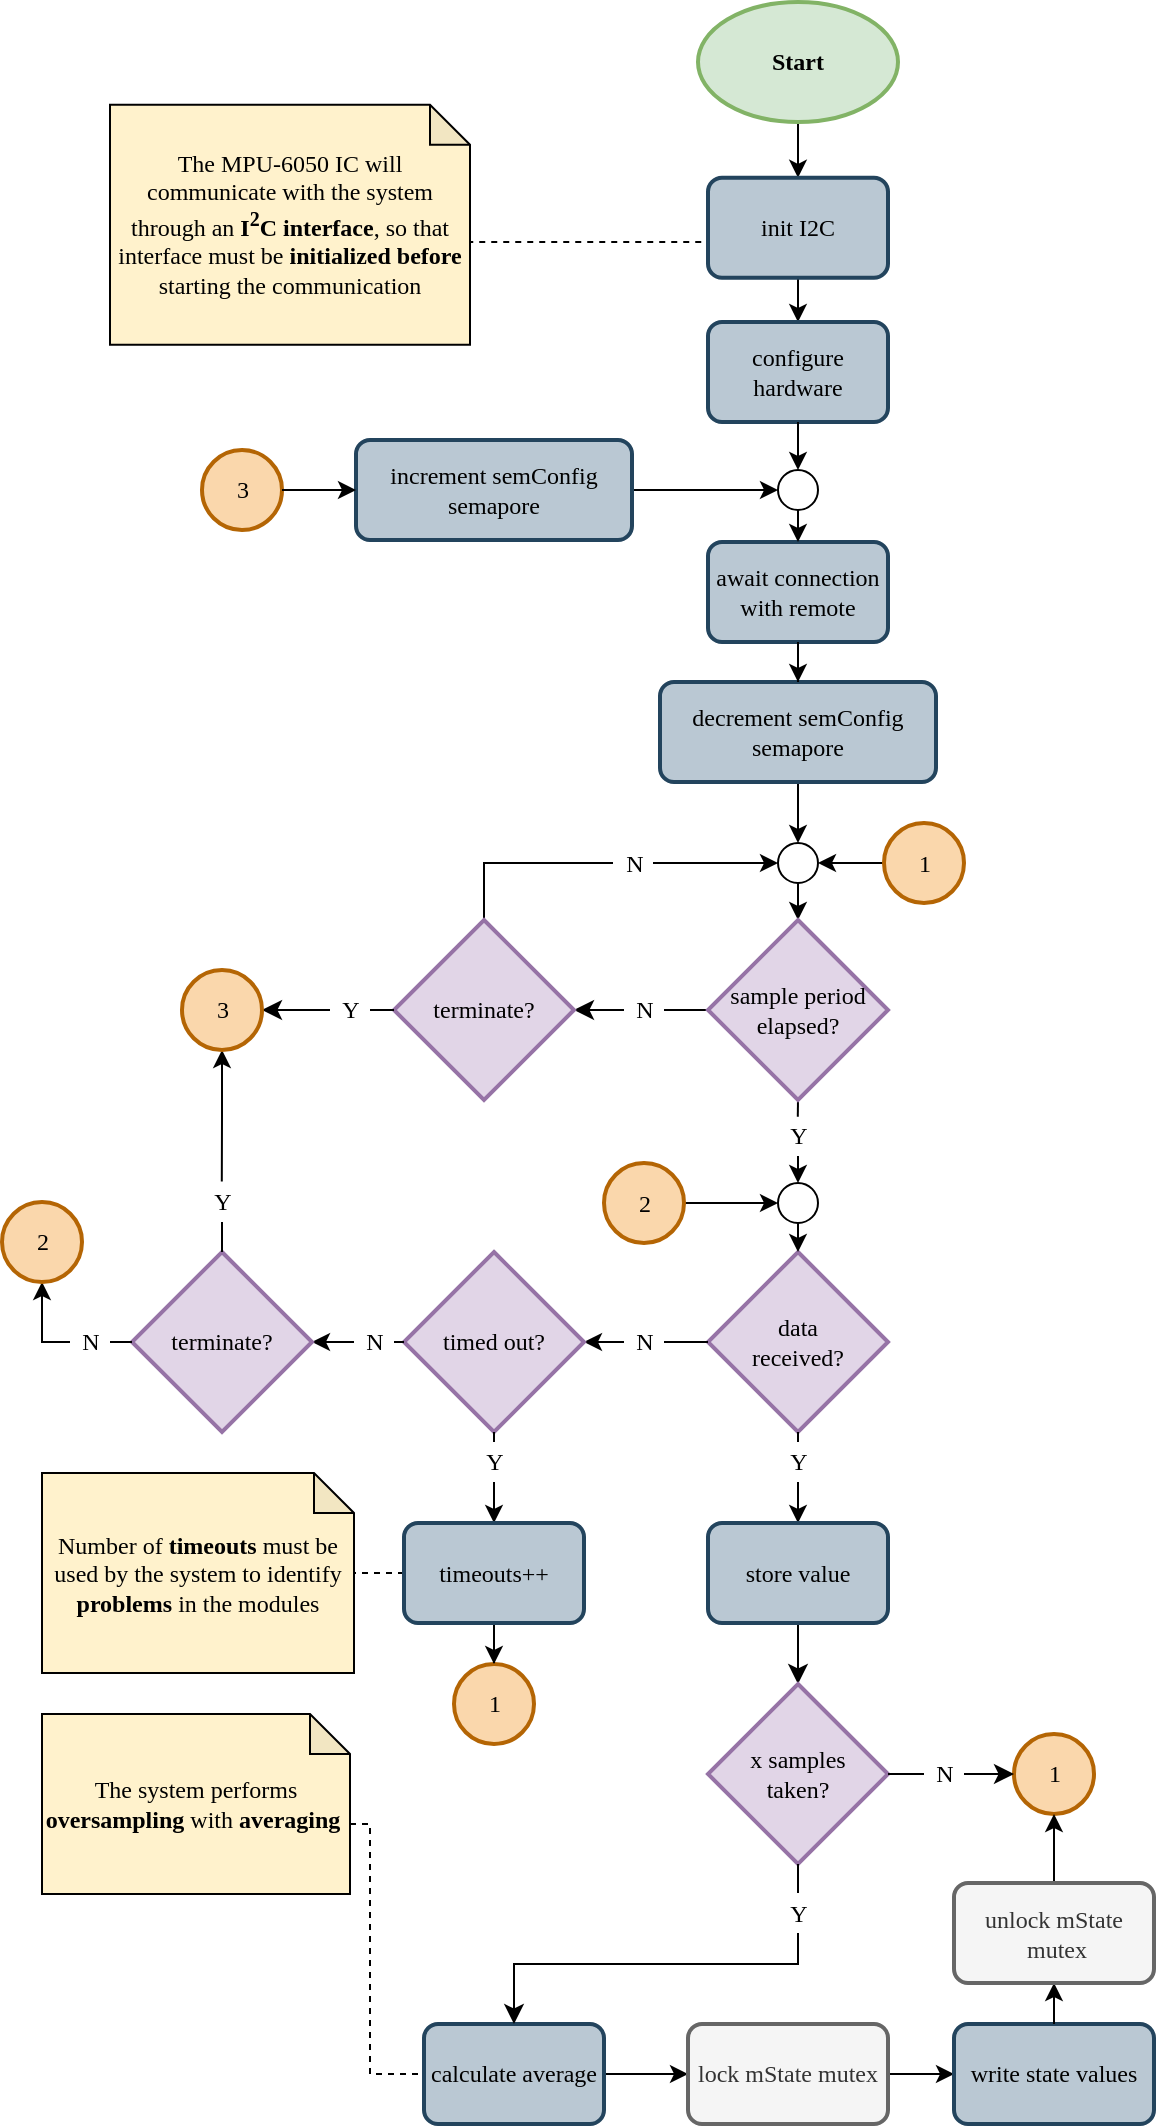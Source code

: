 <mxfile version="13.9.9" type="device"><diagram id="vXdH0S8YqX3_sipvJm4k" name="1"><mxGraphModel dx="872" dy="1004" grid="1" gridSize="10" guides="1" tooltips="1" connect="1" arrows="1" fold="1" page="1" pageScale="1" pageWidth="1169" pageHeight="827" math="0" shadow="0"><root><mxCell id="0"/><mxCell id="1" parent="0"/><mxCell id="HOdp4e5Cy5gZrTOKMcvI-9" value="" style="edgeStyle=orthogonalEdgeStyle;rounded=0;orthogonalLoop=1;jettySize=auto;html=1;exitX=0.5;exitY=1;exitDx=0;exitDy=0;exitPerimeter=0;entryX=0.5;entryY=0;entryDx=0;entryDy=0;fontFamily=Consolas;" parent="1" source="6Pos_xS77apvVbocdfTv-4" target="z_6hdoUk1kzwaXG-YL4Q-53" edge="1"><mxGeometry relative="1" as="geometry"><mxPoint x="672" y="261.63" as="targetPoint"/></mxGeometry></mxCell><mxCell id="6Pos_xS77apvVbocdfTv-4" value="Start" style="strokeWidth=2;html=1;shape=mxgraph.flowchart.start_1;whiteSpace=wrap;fillColor=#d5e8d4;strokeColor=#82b366;fontStyle=1;fontFamily=Consolas;" parent="1" vertex="1"><mxGeometry x="624" y="170" width="100" height="60" as="geometry"/></mxCell><mxCell id="6Pos_xS77apvVbocdfTv-24" style="edgeStyle=orthogonalEdgeStyle;rounded=0;orthogonalLoop=1;jettySize=auto;html=1;exitX=0.5;exitY=1;exitDx=0;exitDy=0;exitPerimeter=0;entryX=0.5;entryY=0;entryDx=0;entryDy=0;fontFamily=Consolas;" parent="1" source="z_6hdoUk1kzwaXG-YL4Q-9" target="z_6hdoUk1kzwaXG-YL4Q-55" edge="1"><mxGeometry relative="1" as="geometry"><mxPoint x="672" y="925.5" as="targetPoint"/></mxGeometry></mxCell><mxCell id="hB-7Ol5vUf83jxwNDLM4-17" style="edgeStyle=orthogonalEdgeStyle;rounded=0;orthogonalLoop=1;jettySize=auto;html=1;exitX=0;exitY=0.5;exitDx=0;exitDy=0;exitPerimeter=0;fontFamily=Consolas;" parent="1" source="z_6hdoUk1kzwaXG-YL4Q-7" target="5N7eKwdQCnaQDBQl-9mk-26" edge="1"><mxGeometry relative="1" as="geometry"><mxPoint x="672" y="755.5" as="targetPoint"/><Array as="points"><mxPoint x="522" y="840.5"/></Array></mxGeometry></mxCell><mxCell id="6Pos_xS77apvVbocdfTv-21" value="data&lt;br&gt;received?" style="strokeWidth=2;html=1;shape=mxgraph.flowchart.decision;whiteSpace=wrap;fillColor=#e1d5e7;strokeColor=#9673a6;fontFamily=Consolas;" parent="1" vertex="1"><mxGeometry x="629" y="795" width="90" height="90" as="geometry"/></mxCell><mxCell id="hB-7Ol5vUf83jxwNDLM4-15" style="edgeStyle=orthogonalEdgeStyle;rounded=0;orthogonalLoop=1;jettySize=auto;html=1;exitX=0.5;exitY=1;exitDx=0;exitDy=0;exitPerimeter=0;entryX=0.5;entryY=0;entryDx=0;entryDy=0;entryPerimeter=0;fontFamily=Consolas;" parent="1" source="5N7eKwdQCnaQDBQl-9mk-2" target="6Pos_xS77apvVbocdfTv-21" edge="1"><mxGeometry relative="1" as="geometry"/></mxCell><mxCell id="HOdp4e5Cy5gZrTOKMcvI-8" style="edgeStyle=orthogonalEdgeStyle;rounded=0;orthogonalLoop=1;jettySize=auto;html=1;exitX=0.5;exitY=1;exitDx=0;exitDy=0;entryX=0.5;entryY=0;entryDx=0;entryDy=0;fontFamily=Consolas;" parent="1" source="z_6hdoUk1kzwaXG-YL4Q-53" target="z_6hdoUk1kzwaXG-YL4Q-54" edge="1"><mxGeometry relative="1" as="geometry"><mxPoint x="672" y="311.63" as="sourcePoint"/><mxPoint x="672" y="341.63" as="targetPoint"/><Array as="points"/></mxGeometry></mxCell><mxCell id="hB-7Ol5vUf83jxwNDLM4-10" style="edgeStyle=orthogonalEdgeStyle;rounded=0;orthogonalLoop=1;jettySize=auto;html=1;exitX=0.5;exitY=1;exitDx=0;exitDy=0;entryX=0.5;entryY=0;entryDx=0;entryDy=0;entryPerimeter=0;fontFamily=Consolas;" parent="1" source="5N7eKwdQCnaQDBQl-9mk-5" target="z_6hdoUk1kzwaXG-YL4Q-22" edge="1"><mxGeometry relative="1" as="geometry"><mxPoint x="671.857" y="570.143" as="sourcePoint"/><Array as="points"/><mxPoint x="672" y="624.167" as="targetPoint"/></mxGeometry></mxCell><mxCell id="5N7eKwdQCnaQDBQl-9mk-22" style="edgeStyle=orthogonalEdgeStyle;rounded=0;orthogonalLoop=1;jettySize=auto;html=1;dashed=1;endArrow=none;endFill=0;exitX=0;exitY=0;exitDx=154;exitDy=55;exitPerimeter=0;entryX=0;entryY=0.5;entryDx=0;entryDy=0;fontFamily=Consolas;" parent="1" source="6Pos_xS77apvVbocdfTv-42" target="z_6hdoUk1kzwaXG-YL4Q-57" edge="1"><mxGeometry relative="1" as="geometry"><Array as="points"><mxPoint x="460" y="1081"/><mxPoint x="460" y="1206"/></Array></mxGeometry></mxCell><mxCell id="6Pos_xS77apvVbocdfTv-42" value="The system performs &lt;b&gt;oversampling &lt;/b&gt;with &lt;b&gt;averaging&amp;nbsp;&lt;/b&gt;" style="shape=note;html=1;backgroundOutline=1;darkOpacity=0.05;size=20;fillColor=#fff2cc;strokeColor=#000000;whiteSpace=wrap;fontFamily=Consolas;" parent="1" vertex="1"><mxGeometry x="296" y="1026" width="154" height="90" as="geometry"/></mxCell><mxCell id="5N7eKwdQCnaQDBQl-9mk-2" value="" style="ellipse;whiteSpace=wrap;html=1;aspect=fixed;fontFamily=Consolas;" parent="1" vertex="1"><mxGeometry x="664" y="760.5" width="20" height="20" as="geometry"/></mxCell><mxCell id="5N7eKwdQCnaQDBQl-9mk-3" style="edgeStyle=orthogonalEdgeStyle;rounded=0;orthogonalLoop=1;jettySize=auto;html=1;exitX=0.5;exitY=1;exitDx=0;exitDy=0;exitPerimeter=0;entryX=0.5;entryY=0;entryDx=0;entryDy=0;entryPerimeter=0;fontFamily=Consolas;" parent="1" source="6Pos_xS77apvVbocdfTv-25" target="5N7eKwdQCnaQDBQl-9mk-2" edge="1"><mxGeometry relative="1" as="geometry"><mxPoint x="672" y="739" as="sourcePoint"/><mxPoint x="672" y="771" as="targetPoint"/></mxGeometry></mxCell><mxCell id="5N7eKwdQCnaQDBQl-9mk-5" value="" style="ellipse;whiteSpace=wrap;html=1;aspect=fixed;fontFamily=Consolas;" parent="1" vertex="1"><mxGeometry x="664" y="590.5" width="20" height="20" as="geometry"/></mxCell><mxCell id="z_6hdoUk1kzwaXG-YL4Q-28" style="edgeStyle=orthogonalEdgeStyle;rounded=0;orthogonalLoop=1;jettySize=auto;html=1;exitX=0;exitY=0.5;exitDx=0;exitDy=0;exitPerimeter=0;entryX=1;entryY=0.5;entryDx=0;entryDy=0;entryPerimeter=0;startArrow=none;startFill=0;endArrow=classic;endFill=1;fontFamily=Consolas;" parent="1" source="z_6hdoUk1kzwaXG-YL4Q-31" target="z_6hdoUk1kzwaXG-YL4Q-27" edge="1"><mxGeometry relative="1" as="geometry"/></mxCell><mxCell id="z_6hdoUk1kzwaXG-YL4Q-29" style="edgeStyle=orthogonalEdgeStyle;rounded=0;orthogonalLoop=1;jettySize=auto;html=1;exitX=0.5;exitY=1;exitDx=0;exitDy=0;exitPerimeter=0;entryX=0.5;entryY=0;entryDx=0;entryDy=0;startArrow=none;startFill=0;endArrow=classic;endFill=1;fontFamily=Consolas;" parent="1" source="z_6hdoUk1kzwaXG-YL4Q-10" target="z_6hdoUk1kzwaXG-YL4Q-56" edge="1"><mxGeometry relative="1" as="geometry"><mxPoint x="522.143" y="930.357" as="targetPoint"/></mxGeometry></mxCell><mxCell id="5N7eKwdQCnaQDBQl-9mk-26" value="timed out?" style="strokeWidth=2;html=1;shape=mxgraph.flowchart.decision;whiteSpace=wrap;fillColor=#e1d5e7;strokeColor=#9673a6;fontFamily=Consolas;" parent="1" vertex="1"><mxGeometry x="477" y="795" width="90" height="90" as="geometry"/></mxCell><mxCell id="5N7eKwdQCnaQDBQl-9mk-33" style="edgeStyle=orthogonalEdgeStyle;rounded=0;orthogonalLoop=1;jettySize=auto;html=1;endArrow=classic;endFill=1;exitX=0;exitY=0.5;exitDx=0;exitDy=0;exitPerimeter=0;fontFamily=Consolas;" parent="1" source="5N7eKwdQCnaQDBQl-9mk-32" target="5N7eKwdQCnaQDBQl-9mk-5" edge="1"><mxGeometry relative="1" as="geometry"><Array as="points"><mxPoint x="717" y="600.5"/><mxPoint x="717" y="600.5"/></Array></mxGeometry></mxCell><mxCell id="5N7eKwdQCnaQDBQl-9mk-32" value="1" style="verticalLabelPosition=middle;verticalAlign=middle;html=1;shape=mxgraph.flowchart.on-page_reference;strokeWidth=2;align=center;labelPosition=center;fillColor=#fad7ac;strokeColor=#b46504;fontFamily=Consolas;" parent="1" vertex="1"><mxGeometry x="717" y="580.5" width="40" height="40" as="geometry"/></mxCell><mxCell id="5N7eKwdQCnaQDBQl-9mk-36" style="edgeStyle=orthogonalEdgeStyle;rounded=0;orthogonalLoop=1;jettySize=auto;html=1;exitX=0.5;exitY=1;exitDx=0;exitDy=0;fontFamily=Consolas;" parent="1" source="dhbMVDchRt5po0pffR-M-72" target="5N7eKwdQCnaQDBQl-9mk-5" edge="1"><mxGeometry relative="1" as="geometry"><mxPoint x="672" y="452.75" as="sourcePoint"/><mxPoint x="632" y="509.5" as="targetPoint"/><Array as="points"/></mxGeometry></mxCell><mxCell id="5N7eKwdQCnaQDBQl-9mk-37" value="1" style="verticalLabelPosition=middle;verticalAlign=middle;html=1;shape=mxgraph.flowchart.on-page_reference;strokeWidth=2;align=center;labelPosition=center;fillColor=#fad7ac;strokeColor=#b46504;fontFamily=Consolas;" parent="1" vertex="1"><mxGeometry x="502" y="1001" width="40" height="40" as="geometry"/></mxCell><mxCell id="5N7eKwdQCnaQDBQl-9mk-43" style="edgeStyle=orthogonalEdgeStyle;rounded=0;orthogonalLoop=1;jettySize=auto;html=1;endArrow=classic;endFill=1;exitX=0.5;exitY=1;exitDx=0;exitDy=0;fontFamily=Consolas;" parent="1" source="z_6hdoUk1kzwaXG-YL4Q-56" target="5N7eKwdQCnaQDBQl-9mk-37" edge="1"><mxGeometry relative="1" as="geometry"><mxPoint x="522.143" y="980.5" as="sourcePoint"/></mxGeometry></mxCell><mxCell id="5N7eKwdQCnaQDBQl-9mk-46" style="edgeStyle=orthogonalEdgeStyle;rounded=0;orthogonalLoop=1;jettySize=auto;html=1;endArrow=none;endFill=0;dashed=1;exitX=0;exitY=0.5;exitDx=0;exitDy=0;fontFamily=Consolas;" parent="1" source="z_6hdoUk1kzwaXG-YL4Q-56" target="5N7eKwdQCnaQDBQl-9mk-45" edge="1"><mxGeometry relative="1" as="geometry"><Array as="points"><mxPoint x="464" y="955.5"/></Array><mxPoint x="472" y="940.643" as="sourcePoint"/></mxGeometry></mxCell><mxCell id="5N7eKwdQCnaQDBQl-9mk-45" value="Number of &lt;b&gt;timeouts &lt;/b&gt;must be used by the system to identify &lt;b&gt;problems &lt;/b&gt;in the modules" style="shape=note;html=1;backgroundOutline=1;darkOpacity=0.05;size=20;fillColor=#fff2cc;strokeColor=#000000;whiteSpace=wrap;fontFamily=Consolas;" parent="1" vertex="1"><mxGeometry x="296" y="905.5" width="156" height="100" as="geometry"/></mxCell><mxCell id="keo9CaDxzFxGnulXJLJa-2" style="edgeStyle=orthogonalEdgeStyle;rounded=0;orthogonalLoop=1;jettySize=auto;html=1;endArrow=none;endFill=0;dashed=1;entryX=0;entryY=0.5;entryDx=0;entryDy=0;fontFamily=Consolas;exitX=0;exitY=0;exitDx=180;exitDy=70;exitPerimeter=0;" parent="1" source="keo9CaDxzFxGnulXJLJa-1" target="z_6hdoUk1kzwaXG-YL4Q-53" edge="1"><mxGeometry relative="1" as="geometry"><Array as="points"><mxPoint x="629" y="290"/></Array><mxPoint x="612" y="348.167" as="targetPoint"/></mxGeometry></mxCell><mxCell id="keo9CaDxzFxGnulXJLJa-1" value="The MPU-6050 IC will communicate with the system through an &lt;b&gt;I&lt;sup&gt;2&lt;/sup&gt;C interface&lt;/b&gt;, so that interface must be &lt;b&gt;initialized before&lt;/b&gt; starting the communication" style="shape=note;html=1;backgroundOutline=1;darkOpacity=0.05;size=20;fillColor=#fff2cc;strokeColor=#000000;whiteSpace=wrap;fontFamily=Consolas;" parent="1" vertex="1"><mxGeometry x="330" y="221.38" width="180" height="120" as="geometry"/></mxCell><mxCell id="z_6hdoUk1kzwaXG-YL4Q-17" style="edgeStyle=orthogonalEdgeStyle;rounded=0;orthogonalLoop=1;jettySize=auto;html=1;entryX=0;entryY=0.5;entryDx=0;entryDy=0;endArrow=classic;endFill=1;fontFamily=Consolas;" parent="1" source="hB-7Ol5vUf83jxwNDLM4-12" target="5N7eKwdQCnaQDBQl-9mk-5" edge="1"><mxGeometry relative="1" as="geometry"/></mxCell><mxCell id="z_6hdoUk1kzwaXG-YL4Q-26" value="" style="edgeStyle=orthogonalEdgeStyle;rounded=0;orthogonalLoop=1;jettySize=auto;html=1;startArrow=none;startFill=0;endArrow=none;endFill=0;entryX=0.5;entryY=1;entryDx=0;entryDy=0;entryPerimeter=0;exitX=0.495;exitY=0.019;exitDx=0;exitDy=0;exitPerimeter=0;fontFamily=Consolas;" parent="1" source="6Pos_xS77apvVbocdfTv-25" target="z_6hdoUk1kzwaXG-YL4Q-22" edge="1"><mxGeometry relative="1" as="geometry"><mxPoint x="672" y="729.5" as="sourcePoint"/><Array as="points"/></mxGeometry></mxCell><mxCell id="6Pos_xS77apvVbocdfTv-25" value="Y" style="text;html=1;align=center;verticalAlign=middle;resizable=0;points=[];;autosize=1;fontFamily=Consolas;" parent="1" vertex="1"><mxGeometry x="664" y="727" width="20" height="20" as="geometry"/></mxCell><mxCell id="z_6hdoUk1kzwaXG-YL4Q-7" value="N" style="text;html=1;align=center;verticalAlign=middle;resizable=0;points=[];;autosize=1;fontFamily=Consolas;" parent="1" vertex="1"><mxGeometry x="587" y="830" width="20" height="20" as="geometry"/></mxCell><mxCell id="z_6hdoUk1kzwaXG-YL4Q-8" style="edgeStyle=orthogonalEdgeStyle;rounded=0;orthogonalLoop=1;jettySize=auto;html=1;exitX=0;exitY=0.5;exitDx=0;exitDy=0;exitPerimeter=0;endArrow=none;endFill=0;fontFamily=Consolas;" parent="1" source="6Pos_xS77apvVbocdfTv-21" target="z_6hdoUk1kzwaXG-YL4Q-7" edge="1"><mxGeometry relative="1" as="geometry"><mxPoint x="567" y="839.929" as="targetPoint"/><Array as="points"><mxPoint x="607" y="840.5"/></Array><mxPoint x="627.286" y="839.929" as="sourcePoint"/></mxGeometry></mxCell><mxCell id="z_6hdoUk1kzwaXG-YL4Q-9" value="Y" style="text;html=1;align=center;verticalAlign=middle;resizable=0;points=[];;autosize=1;fontFamily=Consolas;" parent="1" vertex="1"><mxGeometry x="664" y="890" width="20" height="20" as="geometry"/></mxCell><mxCell id="z_6hdoUk1kzwaXG-YL4Q-11" style="edgeStyle=orthogonalEdgeStyle;rounded=0;orthogonalLoop=1;jettySize=auto;html=1;exitX=0.5;exitY=1;exitDx=0;exitDy=0;exitPerimeter=0;endArrow=none;endFill=0;fontFamily=Consolas;" parent="1" source="6Pos_xS77apvVbocdfTv-21" target="z_6hdoUk1kzwaXG-YL4Q-9" edge="1"><mxGeometry relative="1" as="geometry"><mxPoint x="672.034" y="925.5" as="targetPoint"/><mxPoint x="672.034" y="884.948" as="sourcePoint"/><Array as="points"><mxPoint x="672" y="895.5"/><mxPoint x="672" y="895.5"/></Array></mxGeometry></mxCell><mxCell id="hB-7Ol5vUf83jxwNDLM4-12" value="N" style="text;html=1;align=center;verticalAlign=middle;resizable=0;points=[];;autosize=1;fontFamily=Consolas;" parent="1" vertex="1"><mxGeometry x="581.5" y="590.5" width="20" height="20" as="geometry"/></mxCell><mxCell id="z_6hdoUk1kzwaXG-YL4Q-18" style="edgeStyle=orthogonalEdgeStyle;rounded=0;orthogonalLoop=1;jettySize=auto;html=1;exitX=0.5;exitY=0;exitDx=0;exitDy=0;exitPerimeter=0;entryX=0;entryY=0.5;entryDx=0;entryDy=0;endArrow=none;endFill=0;fontFamily=Consolas;" parent="1" source="z_6hdoUk1kzwaXG-YL4Q-23" target="hB-7Ol5vUf83jxwNDLM4-12" edge="1"><mxGeometry relative="1" as="geometry"><mxPoint x="494.5" y="624.167" as="sourcePoint"/><mxPoint x="662.143" y="600.69" as="targetPoint"/></mxGeometry></mxCell><mxCell id="z_6hdoUk1kzwaXG-YL4Q-63" style="edgeStyle=orthogonalEdgeStyle;rounded=0;orthogonalLoop=1;jettySize=auto;html=1;entryX=1;entryY=0.5;entryDx=0;entryDy=0;entryPerimeter=0;startArrow=none;startFill=0;endArrow=classic;endFill=1;endSize=7;fontFamily=Consolas;" parent="1" source="z_6hdoUk1kzwaXG-YL4Q-20" target="z_6hdoUk1kzwaXG-YL4Q-23" edge="1"><mxGeometry relative="1" as="geometry"/></mxCell><mxCell id="z_6hdoUk1kzwaXG-YL4Q-20" value="N" style="text;html=1;align=center;verticalAlign=middle;resizable=0;points=[];;autosize=1;fontFamily=Consolas;" parent="1" vertex="1"><mxGeometry x="587" y="664" width="20" height="20" as="geometry"/></mxCell><mxCell id="bEtiJXINlBDzAw9OZhvo-2" style="edgeStyle=orthogonalEdgeStyle;rounded=0;orthogonalLoop=1;jettySize=auto;html=1;exitX=0;exitY=0.5;exitDx=0;exitDy=0;exitPerimeter=0;fontFamily=Consolas;endArrow=none;endFill=0;" parent="1" source="z_6hdoUk1kzwaXG-YL4Q-22" target="z_6hdoUk1kzwaXG-YL4Q-20" edge="1"><mxGeometry relative="1" as="geometry"/></mxCell><mxCell id="z_6hdoUk1kzwaXG-YL4Q-22" value="sample period&lt;br&gt;elapsed?" style="strokeWidth=2;html=1;shape=mxgraph.flowchart.decision;whiteSpace=wrap;fillColor=#e1d5e7;strokeColor=#9673a6;fontFamily=Consolas;" parent="1" vertex="1"><mxGeometry x="629" y="629" width="90" height="90" as="geometry"/></mxCell><mxCell id="z_6hdoUk1kzwaXG-YL4Q-37" style="edgeStyle=orthogonalEdgeStyle;rounded=0;orthogonalLoop=1;jettySize=auto;html=1;exitX=0;exitY=0.5;exitDx=0;exitDy=0;exitPerimeter=0;entryX=1;entryY=0.5;entryDx=0;entryDy=0;startArrow=none;startFill=0;endArrow=classic;endFill=1;endSize=7;fontFamily=Consolas;entryPerimeter=0;" parent="1" source="z_6hdoUk1kzwaXG-YL4Q-39" target="kaji1xdv02tVQEB2J1eJ-7" edge="1"><mxGeometry relative="1" as="geometry"><mxPoint x="386" y="694" as="targetPoint"/></mxGeometry></mxCell><mxCell id="z_6hdoUk1kzwaXG-YL4Q-23" value="terminate?" style="strokeWidth=2;html=1;shape=mxgraph.flowchart.decision;whiteSpace=wrap;fillColor=#e1d5e7;strokeColor=#9673a6;fontFamily=Consolas;" parent="1" vertex="1"><mxGeometry x="472" y="629" width="90" height="90" as="geometry"/></mxCell><mxCell id="L_51nZDtNS5oOkG_jBZE-15" style="edgeStyle=orthogonalEdgeStyle;rounded=0;orthogonalLoop=1;jettySize=auto;html=1;exitX=0;exitY=0.5;exitDx=0;exitDy=0;exitPerimeter=0;entryX=0.5;entryY=1;entryDx=0;entryDy=0;entryPerimeter=0;startArrow=none;startFill=0;endArrow=classic;endFill=1;" parent="1" source="L_51nZDtNS5oOkG_jBZE-14" target="L_51nZDtNS5oOkG_jBZE-13" edge="1"><mxGeometry relative="1" as="geometry"/></mxCell><mxCell id="z_6hdoUk1kzwaXG-YL4Q-27" value="terminate?" style="strokeWidth=2;html=1;shape=mxgraph.flowchart.decision;whiteSpace=wrap;fillColor=#e1d5e7;strokeColor=#9673a6;fontFamily=Consolas;" parent="1" vertex="1"><mxGeometry x="341" y="795" width="90" height="90" as="geometry"/></mxCell><mxCell id="z_6hdoUk1kzwaXG-YL4Q-10" value="Y" style="text;html=1;align=center;verticalAlign=middle;resizable=0;points=[];;autosize=1;fontFamily=Consolas;" parent="1" vertex="1"><mxGeometry x="512" y="890" width="20" height="20" as="geometry"/></mxCell><mxCell id="z_6hdoUk1kzwaXG-YL4Q-30" style="edgeStyle=orthogonalEdgeStyle;rounded=0;orthogonalLoop=1;jettySize=auto;html=1;exitX=0.5;exitY=1;exitDx=0;exitDy=0;exitPerimeter=0;entryX=0.5;entryY=0;entryDx=0;entryDy=0;startArrow=none;startFill=0;endArrow=none;endFill=0;fontFamily=Consolas;" parent="1" source="5N7eKwdQCnaQDBQl-9mk-26" target="z_6hdoUk1kzwaXG-YL4Q-10" edge="1"><mxGeometry relative="1" as="geometry"><mxPoint x="522" y="885.167" as="sourcePoint"/><mxPoint x="522" y="930.5" as="targetPoint"/></mxGeometry></mxCell><mxCell id="z_6hdoUk1kzwaXG-YL4Q-31" value="N" style="text;html=1;align=center;verticalAlign=middle;resizable=0;points=[];;autosize=1;fontFamily=Consolas;" parent="1" vertex="1"><mxGeometry x="452" y="830" width="20" height="20" as="geometry"/></mxCell><mxCell id="z_6hdoUk1kzwaXG-YL4Q-32" style="edgeStyle=orthogonalEdgeStyle;rounded=0;orthogonalLoop=1;jettySize=auto;html=1;exitX=0;exitY=0.5;exitDx=0;exitDy=0;exitPerimeter=0;entryX=1;entryY=0.5;entryDx=0;entryDy=0;entryPerimeter=0;startArrow=none;startFill=0;endArrow=none;endFill=0;fontFamily=Consolas;" parent="1" source="5N7eKwdQCnaQDBQl-9mk-26" target="z_6hdoUk1kzwaXG-YL4Q-31" edge="1"><mxGeometry relative="1" as="geometry"><mxPoint x="477" y="840.167" as="sourcePoint"/><mxPoint x="431" y="840.167" as="targetPoint"/></mxGeometry></mxCell><mxCell id="z_6hdoUk1kzwaXG-YL4Q-38" style="edgeStyle=orthogonalEdgeStyle;rounded=0;orthogonalLoop=1;jettySize=auto;html=1;exitX=0.5;exitY=1;exitDx=0;exitDy=0;startArrow=none;startFill=0;endArrow=none;endFill=0;endSize=7;fontFamily=Consolas;" parent="1" source="z_6hdoUk1kzwaXG-YL4Q-41" target="z_6hdoUk1kzwaXG-YL4Q-27" edge="1"><mxGeometry relative="1" as="geometry"><Array as="points"><mxPoint x="386" y="790.5"/><mxPoint x="386" y="790.5"/></Array></mxGeometry></mxCell><mxCell id="z_6hdoUk1kzwaXG-YL4Q-39" value="Y" style="text;html=1;align=center;verticalAlign=middle;resizable=0;points=[];;autosize=1;fontFamily=Consolas;" parent="1" vertex="1"><mxGeometry x="440" y="664" width="20" height="20" as="geometry"/></mxCell><mxCell id="z_6hdoUk1kzwaXG-YL4Q-40" style="edgeStyle=orthogonalEdgeStyle;rounded=0;orthogonalLoop=1;jettySize=auto;html=1;exitX=0;exitY=0.5;exitDx=0;exitDy=0;exitPerimeter=0;startArrow=none;startFill=0;endArrow=none;endFill=0;endSize=7;fontFamily=Consolas;" parent="1" source="z_6hdoUk1kzwaXG-YL4Q-23" target="z_6hdoUk1kzwaXG-YL4Q-39" edge="1"><mxGeometry relative="1" as="geometry"><mxPoint x="452.143" y="674.024" as="sourcePoint"/><mxPoint x="385.952" y="704.024" as="targetPoint"/><Array as="points"><mxPoint x="460" y="674"/><mxPoint x="460" y="674"/></Array></mxGeometry></mxCell><mxCell id="z_6hdoUk1kzwaXG-YL4Q-41" value="Y" style="text;html=1;align=center;verticalAlign=middle;resizable=0;points=[];;autosize=1;fontFamily=Consolas;" parent="1" vertex="1"><mxGeometry x="376" y="760" width="20" height="20" as="geometry"/></mxCell><mxCell id="z_6hdoUk1kzwaXG-YL4Q-42" style="edgeStyle=orthogonalEdgeStyle;rounded=0;orthogonalLoop=1;jettySize=auto;html=1;startArrow=classic;startFill=1;endArrow=none;endFill=0;endSize=7;entryX=0.495;entryY=-0.014;entryDx=0;entryDy=0;entryPerimeter=0;fontFamily=Consolas;" parent="1" source="kaji1xdv02tVQEB2J1eJ-7" target="z_6hdoUk1kzwaXG-YL4Q-41" edge="1"><mxGeometry relative="1" as="geometry"><mxPoint x="386" y="744" as="sourcePoint"/><mxPoint x="386.065" y="795.0" as="targetPoint"/></mxGeometry></mxCell><mxCell id="z_6hdoUk1kzwaXG-YL4Q-49" value="1" style="verticalLabelPosition=middle;verticalAlign=middle;html=1;shape=mxgraph.flowchart.on-page_reference;strokeWidth=2;align=center;labelPosition=center;fillColor=#fad7ac;strokeColor=#b46504;fontFamily=Consolas;" parent="1" vertex="1"><mxGeometry x="782" y="1036" width="40" height="40" as="geometry"/></mxCell><mxCell id="z_6hdoUk1kzwaXG-YL4Q-53" value="init I2C" style="rounded=1;whiteSpace=wrap;html=1;absoluteArcSize=1;arcSize=14;strokeWidth=2;fillColor=#bac8d3;strokeColor=#23445d;fontFamily=Consolas;" parent="1" vertex="1"><mxGeometry x="629" y="257.88" width="90" height="50" as="geometry"/></mxCell><mxCell id="z_6hdoUk1kzwaXG-YL4Q-54" value="configure hardware" style="rounded=1;whiteSpace=wrap;html=1;absoluteArcSize=1;arcSize=14;strokeWidth=2;fillColor=#bac8d3;strokeColor=#23445d;fontFamily=Consolas;" parent="1" vertex="1"><mxGeometry x="629" y="330" width="90" height="50" as="geometry"/></mxCell><mxCell id="z_6hdoUk1kzwaXG-YL4Q-65" style="edgeStyle=orthogonalEdgeStyle;rounded=0;orthogonalLoop=1;jettySize=auto;html=1;exitX=0.5;exitY=1;exitDx=0;exitDy=0;entryX=0.5;entryY=0;entryDx=0;entryDy=0;entryPerimeter=0;startArrow=none;startFill=0;endArrow=classic;endFill=1;endSize=7;fontFamily=Consolas;" parent="1" source="z_6hdoUk1kzwaXG-YL4Q-55" target="z_6hdoUk1kzwaXG-YL4Q-64" edge="1"><mxGeometry relative="1" as="geometry"/></mxCell><mxCell id="z_6hdoUk1kzwaXG-YL4Q-55" value="store value" style="rounded=1;whiteSpace=wrap;html=1;absoluteArcSize=1;arcSize=14;strokeWidth=2;fillColor=#bac8d3;strokeColor=#23445d;fontFamily=Consolas;" parent="1" vertex="1"><mxGeometry x="629" y="930.5" width="90" height="50" as="geometry"/></mxCell><mxCell id="z_6hdoUk1kzwaXG-YL4Q-56" value="timeouts++" style="rounded=1;whiteSpace=wrap;html=1;absoluteArcSize=1;arcSize=14;strokeWidth=2;fillColor=#bac8d3;strokeColor=#23445d;fontFamily=Consolas;" parent="1" vertex="1"><mxGeometry x="477" y="930.5" width="90" height="50" as="geometry"/></mxCell><mxCell id="L_51nZDtNS5oOkG_jBZE-7" style="edgeStyle=orthogonalEdgeStyle;rounded=0;orthogonalLoop=1;jettySize=auto;html=1;exitX=1;exitY=0.5;exitDx=0;exitDy=0;entryX=0;entryY=0.5;entryDx=0;entryDy=0;" parent="1" source="z_6hdoUk1kzwaXG-YL4Q-57" target="L_51nZDtNS5oOkG_jBZE-3" edge="1"><mxGeometry relative="1" as="geometry"/></mxCell><mxCell id="z_6hdoUk1kzwaXG-YL4Q-57" value="calculate average" style="rounded=1;whiteSpace=wrap;html=1;absoluteArcSize=1;arcSize=14;strokeWidth=2;fillColor=#bac8d3;strokeColor=#23445d;fontFamily=Consolas;" parent="1" vertex="1"><mxGeometry x="487" y="1181" width="90" height="50" as="geometry"/></mxCell><mxCell id="z_6hdoUk1kzwaXG-YL4Q-68" style="edgeStyle=orthogonalEdgeStyle;rounded=0;orthogonalLoop=1;jettySize=auto;html=1;exitX=1;exitY=0.5;exitDx=0;exitDy=0;exitPerimeter=0;entryX=0;entryY=0.5;entryDx=0;entryDy=0;entryPerimeter=0;startArrow=none;startFill=0;endArrow=classic;endFill=1;endSize=7;fontFamily=Consolas;" parent="1" source="z_6hdoUk1kzwaXG-YL4Q-69" target="z_6hdoUk1kzwaXG-YL4Q-49" edge="1"><mxGeometry relative="1" as="geometry"/></mxCell><mxCell id="z_6hdoUk1kzwaXG-YL4Q-71" style="edgeStyle=orthogonalEdgeStyle;rounded=0;orthogonalLoop=1;jettySize=auto;html=1;exitX=0.5;exitY=1;exitDx=0;exitDy=0;exitPerimeter=0;entryX=0.5;entryY=0;entryDx=0;entryDy=0;startArrow=none;startFill=0;endArrow=classic;endFill=1;endSize=7;fontFamily=Consolas;" parent="1" source="z_6hdoUk1kzwaXG-YL4Q-70" target="z_6hdoUk1kzwaXG-YL4Q-57" edge="1"><mxGeometry relative="1" as="geometry"><Array as="points"><mxPoint x="674" y="1151"/><mxPoint x="532" y="1151"/></Array></mxGeometry></mxCell><mxCell id="z_6hdoUk1kzwaXG-YL4Q-64" value="x samples &lt;br&gt;taken?" style="strokeWidth=2;html=1;shape=mxgraph.flowchart.decision;whiteSpace=wrap;fillColor=#e1d5e7;strokeColor=#9673a6;fontFamily=Consolas;" parent="1" vertex="1"><mxGeometry x="629" y="1011" width="90" height="90" as="geometry"/></mxCell><mxCell id="z_6hdoUk1kzwaXG-YL4Q-70" value="Y" style="text;html=1;align=center;verticalAlign=middle;resizable=0;points=[];;autosize=1;fontFamily=Consolas;" parent="1" vertex="1"><mxGeometry x="664" y="1115.5" width="20" height="20" as="geometry"/></mxCell><mxCell id="z_6hdoUk1kzwaXG-YL4Q-72" style="edgeStyle=orthogonalEdgeStyle;rounded=0;orthogonalLoop=1;jettySize=auto;html=1;exitX=0.5;exitY=1;exitDx=0;exitDy=0;exitPerimeter=0;entryX=0.5;entryY=0;entryDx=0;entryDy=0;startArrow=none;startFill=0;endArrow=none;endFill=0;endSize=7;fontFamily=Consolas;" parent="1" source="z_6hdoUk1kzwaXG-YL4Q-64" target="z_6hdoUk1kzwaXG-YL4Q-70" edge="1"><mxGeometry relative="1" as="geometry"><mxPoint x="674.2" y="1101.2" as="sourcePoint"/><mxPoint x="674.2" y="1161.2" as="targetPoint"/></mxGeometry></mxCell><mxCell id="z_6hdoUk1kzwaXG-YL4Q-69" value="N" style="text;html=1;align=center;verticalAlign=middle;resizable=0;points=[];;autosize=1;fontFamily=Consolas;" parent="1" vertex="1"><mxGeometry x="737" y="1046" width="20" height="20" as="geometry"/></mxCell><mxCell id="z_6hdoUk1kzwaXG-YL4Q-73" style="edgeStyle=orthogonalEdgeStyle;rounded=0;orthogonalLoop=1;jettySize=auto;html=1;exitX=1;exitY=0.5;exitDx=0;exitDy=0;exitPerimeter=0;entryX=0;entryY=0.5;entryDx=0;entryDy=0;entryPerimeter=0;startArrow=none;startFill=0;endArrow=none;endFill=0;endSize=7;fontFamily=Consolas;" parent="1" source="z_6hdoUk1kzwaXG-YL4Q-64" target="z_6hdoUk1kzwaXG-YL4Q-69" edge="1"><mxGeometry relative="1" as="geometry"><mxPoint x="719" y="1056" as="sourcePoint"/><mxPoint x="783" y="1056" as="targetPoint"/></mxGeometry></mxCell><mxCell id="L_51nZDtNS5oOkG_jBZE-2" style="edgeStyle=orthogonalEdgeStyle;rounded=0;orthogonalLoop=1;jettySize=auto;html=1;exitX=1;exitY=0.5;exitDx=0;exitDy=0;entryX=0;entryY=0.5;entryDx=0;entryDy=0;startArrow=none;startFill=0;endArrow=classic;endFill=1;" parent="1" source="L_51nZDtNS5oOkG_jBZE-3" target="L_51nZDtNS5oOkG_jBZE-5" edge="1"><mxGeometry relative="1" as="geometry"/></mxCell><mxCell id="L_51nZDtNS5oOkG_jBZE-3" value="lock mState mutex" style="rounded=1;whiteSpace=wrap;html=1;absoluteArcSize=1;arcSize=14;strokeWidth=2;fillColor=#f5f5f5;strokeColor=#666666;fontFamily=Consolas;fontColor=#333333;" parent="1" vertex="1"><mxGeometry x="619" y="1181" width="100" height="50" as="geometry"/></mxCell><mxCell id="L_51nZDtNS5oOkG_jBZE-5" value="write state values" style="rounded=1;whiteSpace=wrap;html=1;absoluteArcSize=1;arcSize=14;strokeWidth=2;fillColor=#BAC8D3;strokeColor=#23445D;fontFamily=Consolas;" parent="1" vertex="1"><mxGeometry x="752" y="1181" width="100" height="50" as="geometry"/></mxCell><mxCell id="L_51nZDtNS5oOkG_jBZE-9" style="edgeStyle=orthogonalEdgeStyle;rounded=0;orthogonalLoop=1;jettySize=auto;html=1;exitX=0.5;exitY=0;exitDx=0;exitDy=0;entryX=0.5;entryY=1;entryDx=0;entryDy=0;entryPerimeter=0;" parent="1" source="L_51nZDtNS5oOkG_jBZE-6" target="z_6hdoUk1kzwaXG-YL4Q-49" edge="1"><mxGeometry relative="1" as="geometry"/></mxCell><mxCell id="L_51nZDtNS5oOkG_jBZE-10" style="edgeStyle=orthogonalEdgeStyle;rounded=0;orthogonalLoop=1;jettySize=auto;html=1;exitX=0.5;exitY=1;exitDx=0;exitDy=0;endArrow=none;endFill=0;startArrow=classic;startFill=1;" parent="1" source="L_51nZDtNS5oOkG_jBZE-6" target="L_51nZDtNS5oOkG_jBZE-5" edge="1"><mxGeometry relative="1" as="geometry"/></mxCell><mxCell id="L_51nZDtNS5oOkG_jBZE-6" value="unlock mState&lt;br&gt;&amp;nbsp;mutex" style="rounded=1;whiteSpace=wrap;html=1;absoluteArcSize=1;arcSize=14;strokeWidth=2;fillColor=#f5f5f5;strokeColor=#666666;fontFamily=Consolas;fontColor=#333333;" parent="1" vertex="1"><mxGeometry x="752" y="1110.5" width="100" height="50" as="geometry"/></mxCell><mxCell id="L_51nZDtNS5oOkG_jBZE-13" value="2" style="verticalLabelPosition=middle;verticalAlign=middle;html=1;shape=mxgraph.flowchart.on-page_reference;strokeWidth=2;align=center;labelPosition=center;fillColor=#fad7ac;strokeColor=#b46504;fontFamily=Consolas;" parent="1" vertex="1"><mxGeometry x="276" y="770" width="40" height="40" as="geometry"/></mxCell><mxCell id="L_51nZDtNS5oOkG_jBZE-14" value="N" style="text;html=1;align=center;verticalAlign=middle;resizable=0;points=[];;autosize=1;fontFamily=Consolas;" parent="1" vertex="1"><mxGeometry x="310" y="830" width="20" height="20" as="geometry"/></mxCell><mxCell id="L_51nZDtNS5oOkG_jBZE-16" style="edgeStyle=orthogonalEdgeStyle;rounded=0;orthogonalLoop=1;jettySize=auto;html=1;exitX=0;exitY=0.5;exitDx=0;exitDy=0;exitPerimeter=0;startArrow=none;startFill=0;endArrow=none;endFill=0;" parent="1" source="z_6hdoUk1kzwaXG-YL4Q-27" edge="1"><mxGeometry relative="1" as="geometry"><mxPoint x="341.095" y="840.238" as="sourcePoint"/><mxPoint x="330" y="840" as="targetPoint"/></mxGeometry></mxCell><mxCell id="L_51nZDtNS5oOkG_jBZE-18" style="edgeStyle=orthogonalEdgeStyle;rounded=0;orthogonalLoop=1;jettySize=auto;html=1;exitX=1;exitY=0.5;exitDx=0;exitDy=0;exitPerimeter=0;startArrow=none;startFill=0;endArrow=classic;endFill=1;" parent="1" source="L_51nZDtNS5oOkG_jBZE-17" target="5N7eKwdQCnaQDBQl-9mk-2" edge="1"><mxGeometry relative="1" as="geometry"/></mxCell><mxCell id="L_51nZDtNS5oOkG_jBZE-17" value="2" style="verticalLabelPosition=middle;verticalAlign=middle;html=1;shape=mxgraph.flowchart.on-page_reference;strokeWidth=2;align=center;labelPosition=center;fillColor=#fad7ac;strokeColor=#b46504;fontFamily=Consolas;" parent="1" vertex="1"><mxGeometry x="577" y="750.5" width="40" height="40" as="geometry"/></mxCell><mxCell id="kaji1xdv02tVQEB2J1eJ-1" value="await connection with remote" style="rounded=1;whiteSpace=wrap;html=1;absoluteArcSize=1;arcSize=14;strokeWidth=2;fillColor=#bac8d3;strokeColor=#23445d;fontFamily=Consolas;" parent="1" vertex="1"><mxGeometry x="629" y="440" width="90" height="50" as="geometry"/></mxCell><mxCell id="kaji1xdv02tVQEB2J1eJ-2" style="edgeStyle=orthogonalEdgeStyle;rounded=0;orthogonalLoop=1;jettySize=auto;html=1;exitX=0.5;exitY=1;exitDx=0;exitDy=0;fontFamily=Consolas;" parent="1" source="kaji1xdv02tVQEB2J1eJ-3" target="kaji1xdv02tVQEB2J1eJ-1" edge="1"><mxGeometry relative="1" as="geometry"><mxPoint x="674" y="391.38" as="sourcePoint"/><mxPoint x="674" y="509.5" as="targetPoint"/><Array as="points"><mxPoint x="674" y="430"/><mxPoint x="674" y="430"/></Array></mxGeometry></mxCell><mxCell id="kaji1xdv02tVQEB2J1eJ-3" value="" style="ellipse;whiteSpace=wrap;html=1;aspect=fixed;fontFamily=Consolas;" parent="1" vertex="1"><mxGeometry x="664" y="404" width="20" height="20" as="geometry"/></mxCell><mxCell id="kaji1xdv02tVQEB2J1eJ-4" style="edgeStyle=orthogonalEdgeStyle;rounded=0;orthogonalLoop=1;jettySize=auto;html=1;exitX=0.5;exitY=1;exitDx=0;exitDy=0;fontFamily=Consolas;" parent="1" source="z_6hdoUk1kzwaXG-YL4Q-54" target="kaji1xdv02tVQEB2J1eJ-3" edge="1"><mxGeometry relative="1" as="geometry"><mxPoint x="674" y="391.38" as="sourcePoint"/><mxPoint x="674" y="440" as="targetPoint"/><Array as="points"><mxPoint x="674" y="400"/><mxPoint x="674" y="400"/></Array></mxGeometry></mxCell><mxCell id="kaji1xdv02tVQEB2J1eJ-7" value="3" style="verticalLabelPosition=middle;verticalAlign=middle;html=1;shape=mxgraph.flowchart.on-page_reference;strokeWidth=2;align=center;labelPosition=center;fillColor=#fad7ac;strokeColor=#b46504;fontFamily=Consolas;" parent="1" vertex="1"><mxGeometry x="366" y="654" width="40" height="40" as="geometry"/></mxCell><mxCell id="kaji1xdv02tVQEB2J1eJ-9" style="edgeStyle=orthogonalEdgeStyle;rounded=0;orthogonalLoop=1;jettySize=auto;html=1;entryX=0;entryY=0.5;entryDx=0;entryDy=0;" parent="1" source="dhbMVDchRt5po0pffR-M-74" target="kaji1xdv02tVQEB2J1eJ-3" edge="1"><mxGeometry relative="1" as="geometry"/></mxCell><mxCell id="kaji1xdv02tVQEB2J1eJ-8" value="3" style="verticalLabelPosition=middle;verticalAlign=middle;html=1;shape=mxgraph.flowchart.on-page_reference;strokeWidth=2;align=center;labelPosition=center;fillColor=#fad7ac;strokeColor=#b46504;fontFamily=Consolas;" parent="1" vertex="1"><mxGeometry x="376" y="394" width="40" height="40" as="geometry"/></mxCell><mxCell id="dhbMVDchRt5po0pffR-M-72" value="decrement semConfig semapore" style="rounded=1;whiteSpace=wrap;html=1;absoluteArcSize=1;arcSize=14;strokeWidth=2;fillColor=#bac8d3;strokeColor=#23445d;fontFamily=Consolas;" vertex="1" parent="1"><mxGeometry x="605" y="510" width="138" height="50" as="geometry"/></mxCell><mxCell id="dhbMVDchRt5po0pffR-M-73" style="edgeStyle=orthogonalEdgeStyle;rounded=0;orthogonalLoop=1;jettySize=auto;html=1;exitX=0.5;exitY=1;exitDx=0;exitDy=0;fontFamily=Consolas;" edge="1" parent="1" source="kaji1xdv02tVQEB2J1eJ-1" target="dhbMVDchRt5po0pffR-M-72"><mxGeometry relative="1" as="geometry"><mxPoint x="674" y="490" as="sourcePoint"/><mxPoint x="674" y="590.5" as="targetPoint"/><Array as="points"/></mxGeometry></mxCell><mxCell id="dhbMVDchRt5po0pffR-M-74" value="increment semConfig semapore" style="rounded=1;whiteSpace=wrap;html=1;absoluteArcSize=1;arcSize=14;strokeWidth=2;fillColor=#bac8d3;strokeColor=#23445d;fontFamily=Consolas;" vertex="1" parent="1"><mxGeometry x="453" y="389" width="138" height="50" as="geometry"/></mxCell><mxCell id="dhbMVDchRt5po0pffR-M-75" style="edgeStyle=orthogonalEdgeStyle;rounded=0;orthogonalLoop=1;jettySize=auto;html=1;entryX=0;entryY=0.5;entryDx=0;entryDy=0;" edge="1" parent="1" source="kaji1xdv02tVQEB2J1eJ-8" target="dhbMVDchRt5po0pffR-M-74"><mxGeometry relative="1" as="geometry"><mxPoint x="460" y="414" as="sourcePoint"/><mxPoint x="664" y="414" as="targetPoint"/></mxGeometry></mxCell></root></mxGraphModel></diagram></mxfile>